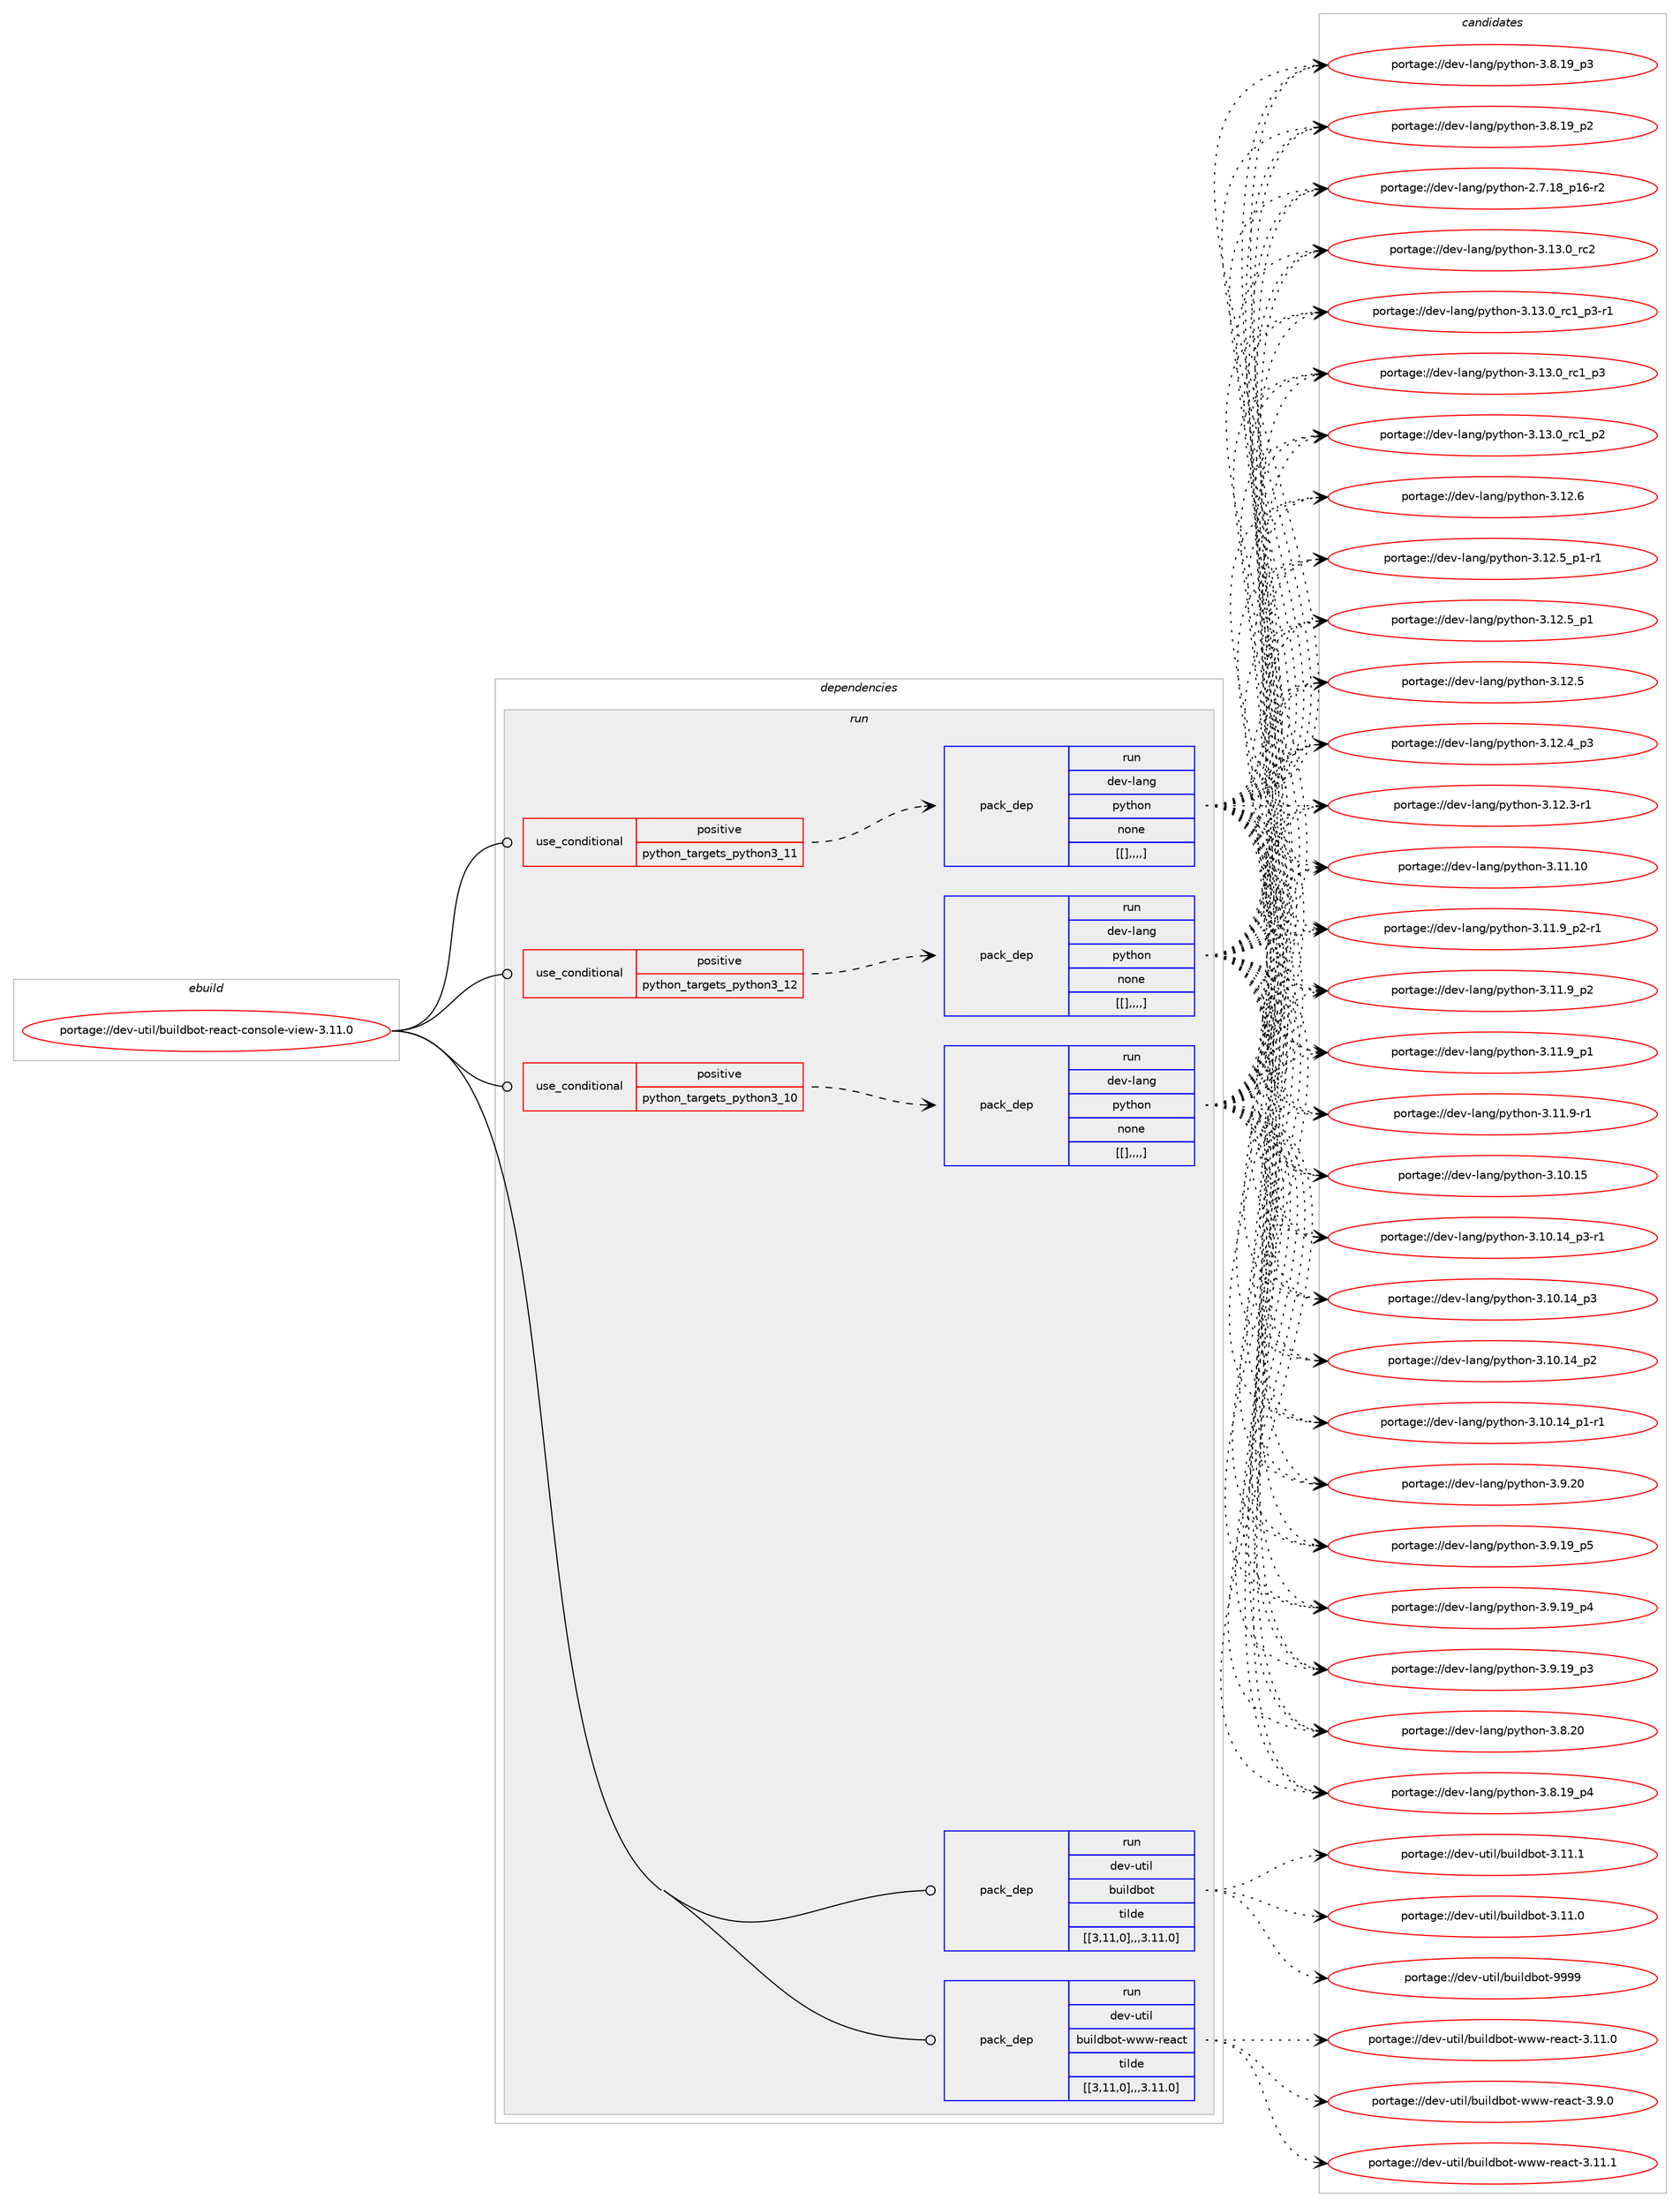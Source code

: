 digraph prolog {

# *************
# Graph options
# *************

newrank=true;
concentrate=true;
compound=true;
graph [rankdir=LR,fontname=Helvetica,fontsize=10,ranksep=1.5];#, ranksep=2.5, nodesep=0.2];
edge  [arrowhead=vee];
node  [fontname=Helvetica,fontsize=10];

# **********
# The ebuild
# **********

subgraph cluster_leftcol {
color=gray;
label=<<i>ebuild</i>>;
id [label="portage://dev-util/buildbot-react-console-view-3.11.0", color=red, width=4, href="../dev-util/buildbot-react-console-view-3.11.0.svg"];
}

# ****************
# The dependencies
# ****************

subgraph cluster_midcol {
color=gray;
label=<<i>dependencies</i>>;
subgraph cluster_compile {
fillcolor="#eeeeee";
style=filled;
label=<<i>compile</i>>;
}
subgraph cluster_compileandrun {
fillcolor="#eeeeee";
style=filled;
label=<<i>compile and run</i>>;
}
subgraph cluster_run {
fillcolor="#eeeeee";
style=filled;
label=<<i>run</i>>;
subgraph cond61128 {
dependency214889 [label=<<TABLE BORDER="0" CELLBORDER="1" CELLSPACING="0" CELLPADDING="4"><TR><TD ROWSPAN="3" CELLPADDING="10">use_conditional</TD></TR><TR><TD>positive</TD></TR><TR><TD>python_targets_python3_10</TD></TR></TABLE>>, shape=none, color=red];
subgraph pack152368 {
dependency214890 [label=<<TABLE BORDER="0" CELLBORDER="1" CELLSPACING="0" CELLPADDING="4" WIDTH="220"><TR><TD ROWSPAN="6" CELLPADDING="30">pack_dep</TD></TR><TR><TD WIDTH="110">run</TD></TR><TR><TD>dev-lang</TD></TR><TR><TD>python</TD></TR><TR><TD>none</TD></TR><TR><TD>[[],,,,]</TD></TR></TABLE>>, shape=none, color=blue];
}
dependency214889:e -> dependency214890:w [weight=20,style="dashed",arrowhead="vee"];
}
id:e -> dependency214889:w [weight=20,style="solid",arrowhead="odot"];
subgraph cond61129 {
dependency214891 [label=<<TABLE BORDER="0" CELLBORDER="1" CELLSPACING="0" CELLPADDING="4"><TR><TD ROWSPAN="3" CELLPADDING="10">use_conditional</TD></TR><TR><TD>positive</TD></TR><TR><TD>python_targets_python3_11</TD></TR></TABLE>>, shape=none, color=red];
subgraph pack152369 {
dependency214892 [label=<<TABLE BORDER="0" CELLBORDER="1" CELLSPACING="0" CELLPADDING="4" WIDTH="220"><TR><TD ROWSPAN="6" CELLPADDING="30">pack_dep</TD></TR><TR><TD WIDTH="110">run</TD></TR><TR><TD>dev-lang</TD></TR><TR><TD>python</TD></TR><TR><TD>none</TD></TR><TR><TD>[[],,,,]</TD></TR></TABLE>>, shape=none, color=blue];
}
dependency214891:e -> dependency214892:w [weight=20,style="dashed",arrowhead="vee"];
}
id:e -> dependency214891:w [weight=20,style="solid",arrowhead="odot"];
subgraph cond61130 {
dependency214893 [label=<<TABLE BORDER="0" CELLBORDER="1" CELLSPACING="0" CELLPADDING="4"><TR><TD ROWSPAN="3" CELLPADDING="10">use_conditional</TD></TR><TR><TD>positive</TD></TR><TR><TD>python_targets_python3_12</TD></TR></TABLE>>, shape=none, color=red];
subgraph pack152370 {
dependency214894 [label=<<TABLE BORDER="0" CELLBORDER="1" CELLSPACING="0" CELLPADDING="4" WIDTH="220"><TR><TD ROWSPAN="6" CELLPADDING="30">pack_dep</TD></TR><TR><TD WIDTH="110">run</TD></TR><TR><TD>dev-lang</TD></TR><TR><TD>python</TD></TR><TR><TD>none</TD></TR><TR><TD>[[],,,,]</TD></TR></TABLE>>, shape=none, color=blue];
}
dependency214893:e -> dependency214894:w [weight=20,style="dashed",arrowhead="vee"];
}
id:e -> dependency214893:w [weight=20,style="solid",arrowhead="odot"];
subgraph pack152371 {
dependency214895 [label=<<TABLE BORDER="0" CELLBORDER="1" CELLSPACING="0" CELLPADDING="4" WIDTH="220"><TR><TD ROWSPAN="6" CELLPADDING="30">pack_dep</TD></TR><TR><TD WIDTH="110">run</TD></TR><TR><TD>dev-util</TD></TR><TR><TD>buildbot</TD></TR><TR><TD>tilde</TD></TR><TR><TD>[[3,11,0],,,3.11.0]</TD></TR></TABLE>>, shape=none, color=blue];
}
id:e -> dependency214895:w [weight=20,style="solid",arrowhead="odot"];
subgraph pack152372 {
dependency214896 [label=<<TABLE BORDER="0" CELLBORDER="1" CELLSPACING="0" CELLPADDING="4" WIDTH="220"><TR><TD ROWSPAN="6" CELLPADDING="30">pack_dep</TD></TR><TR><TD WIDTH="110">run</TD></TR><TR><TD>dev-util</TD></TR><TR><TD>buildbot-www-react</TD></TR><TR><TD>tilde</TD></TR><TR><TD>[[3,11,0],,,3.11.0]</TD></TR></TABLE>>, shape=none, color=blue];
}
id:e -> dependency214896:w [weight=20,style="solid",arrowhead="odot"];
}
}

# **************
# The candidates
# **************

subgraph cluster_choices {
rank=same;
color=gray;
label=<<i>candidates</i>>;

subgraph choice152368 {
color=black;
nodesep=1;
choice10010111845108971101034711212111610411111045514649514648951149950 [label="portage://dev-lang/python-3.13.0_rc2", color=red, width=4,href="../dev-lang/python-3.13.0_rc2.svg"];
choice1001011184510897110103471121211161041111104551464951464895114994995112514511449 [label="portage://dev-lang/python-3.13.0_rc1_p3-r1", color=red, width=4,href="../dev-lang/python-3.13.0_rc1_p3-r1.svg"];
choice100101118451089711010347112121116104111110455146495146489511499499511251 [label="portage://dev-lang/python-3.13.0_rc1_p3", color=red, width=4,href="../dev-lang/python-3.13.0_rc1_p3.svg"];
choice100101118451089711010347112121116104111110455146495146489511499499511250 [label="portage://dev-lang/python-3.13.0_rc1_p2", color=red, width=4,href="../dev-lang/python-3.13.0_rc1_p2.svg"];
choice10010111845108971101034711212111610411111045514649504654 [label="portage://dev-lang/python-3.12.6", color=red, width=4,href="../dev-lang/python-3.12.6.svg"];
choice1001011184510897110103471121211161041111104551464950465395112494511449 [label="portage://dev-lang/python-3.12.5_p1-r1", color=red, width=4,href="../dev-lang/python-3.12.5_p1-r1.svg"];
choice100101118451089711010347112121116104111110455146495046539511249 [label="portage://dev-lang/python-3.12.5_p1", color=red, width=4,href="../dev-lang/python-3.12.5_p1.svg"];
choice10010111845108971101034711212111610411111045514649504653 [label="portage://dev-lang/python-3.12.5", color=red, width=4,href="../dev-lang/python-3.12.5.svg"];
choice100101118451089711010347112121116104111110455146495046529511251 [label="portage://dev-lang/python-3.12.4_p3", color=red, width=4,href="../dev-lang/python-3.12.4_p3.svg"];
choice100101118451089711010347112121116104111110455146495046514511449 [label="portage://dev-lang/python-3.12.3-r1", color=red, width=4,href="../dev-lang/python-3.12.3-r1.svg"];
choice1001011184510897110103471121211161041111104551464949464948 [label="portage://dev-lang/python-3.11.10", color=red, width=4,href="../dev-lang/python-3.11.10.svg"];
choice1001011184510897110103471121211161041111104551464949465795112504511449 [label="portage://dev-lang/python-3.11.9_p2-r1", color=red, width=4,href="../dev-lang/python-3.11.9_p2-r1.svg"];
choice100101118451089711010347112121116104111110455146494946579511250 [label="portage://dev-lang/python-3.11.9_p2", color=red, width=4,href="../dev-lang/python-3.11.9_p2.svg"];
choice100101118451089711010347112121116104111110455146494946579511249 [label="portage://dev-lang/python-3.11.9_p1", color=red, width=4,href="../dev-lang/python-3.11.9_p1.svg"];
choice100101118451089711010347112121116104111110455146494946574511449 [label="portage://dev-lang/python-3.11.9-r1", color=red, width=4,href="../dev-lang/python-3.11.9-r1.svg"];
choice1001011184510897110103471121211161041111104551464948464953 [label="portage://dev-lang/python-3.10.15", color=red, width=4,href="../dev-lang/python-3.10.15.svg"];
choice100101118451089711010347112121116104111110455146494846495295112514511449 [label="portage://dev-lang/python-3.10.14_p3-r1", color=red, width=4,href="../dev-lang/python-3.10.14_p3-r1.svg"];
choice10010111845108971101034711212111610411111045514649484649529511251 [label="portage://dev-lang/python-3.10.14_p3", color=red, width=4,href="../dev-lang/python-3.10.14_p3.svg"];
choice10010111845108971101034711212111610411111045514649484649529511250 [label="portage://dev-lang/python-3.10.14_p2", color=red, width=4,href="../dev-lang/python-3.10.14_p2.svg"];
choice100101118451089711010347112121116104111110455146494846495295112494511449 [label="portage://dev-lang/python-3.10.14_p1-r1", color=red, width=4,href="../dev-lang/python-3.10.14_p1-r1.svg"];
choice10010111845108971101034711212111610411111045514657465048 [label="portage://dev-lang/python-3.9.20", color=red, width=4,href="../dev-lang/python-3.9.20.svg"];
choice100101118451089711010347112121116104111110455146574649579511253 [label="portage://dev-lang/python-3.9.19_p5", color=red, width=4,href="../dev-lang/python-3.9.19_p5.svg"];
choice100101118451089711010347112121116104111110455146574649579511252 [label="portage://dev-lang/python-3.9.19_p4", color=red, width=4,href="../dev-lang/python-3.9.19_p4.svg"];
choice100101118451089711010347112121116104111110455146574649579511251 [label="portage://dev-lang/python-3.9.19_p3", color=red, width=4,href="../dev-lang/python-3.9.19_p3.svg"];
choice10010111845108971101034711212111610411111045514656465048 [label="portage://dev-lang/python-3.8.20", color=red, width=4,href="../dev-lang/python-3.8.20.svg"];
choice100101118451089711010347112121116104111110455146564649579511252 [label="portage://dev-lang/python-3.8.19_p4", color=red, width=4,href="../dev-lang/python-3.8.19_p4.svg"];
choice100101118451089711010347112121116104111110455146564649579511251 [label="portage://dev-lang/python-3.8.19_p3", color=red, width=4,href="../dev-lang/python-3.8.19_p3.svg"];
choice100101118451089711010347112121116104111110455146564649579511250 [label="portage://dev-lang/python-3.8.19_p2", color=red, width=4,href="../dev-lang/python-3.8.19_p2.svg"];
choice100101118451089711010347112121116104111110455046554649569511249544511450 [label="portage://dev-lang/python-2.7.18_p16-r2", color=red, width=4,href="../dev-lang/python-2.7.18_p16-r2.svg"];
dependency214890:e -> choice10010111845108971101034711212111610411111045514649514648951149950:w [style=dotted,weight="100"];
dependency214890:e -> choice1001011184510897110103471121211161041111104551464951464895114994995112514511449:w [style=dotted,weight="100"];
dependency214890:e -> choice100101118451089711010347112121116104111110455146495146489511499499511251:w [style=dotted,weight="100"];
dependency214890:e -> choice100101118451089711010347112121116104111110455146495146489511499499511250:w [style=dotted,weight="100"];
dependency214890:e -> choice10010111845108971101034711212111610411111045514649504654:w [style=dotted,weight="100"];
dependency214890:e -> choice1001011184510897110103471121211161041111104551464950465395112494511449:w [style=dotted,weight="100"];
dependency214890:e -> choice100101118451089711010347112121116104111110455146495046539511249:w [style=dotted,weight="100"];
dependency214890:e -> choice10010111845108971101034711212111610411111045514649504653:w [style=dotted,weight="100"];
dependency214890:e -> choice100101118451089711010347112121116104111110455146495046529511251:w [style=dotted,weight="100"];
dependency214890:e -> choice100101118451089711010347112121116104111110455146495046514511449:w [style=dotted,weight="100"];
dependency214890:e -> choice1001011184510897110103471121211161041111104551464949464948:w [style=dotted,weight="100"];
dependency214890:e -> choice1001011184510897110103471121211161041111104551464949465795112504511449:w [style=dotted,weight="100"];
dependency214890:e -> choice100101118451089711010347112121116104111110455146494946579511250:w [style=dotted,weight="100"];
dependency214890:e -> choice100101118451089711010347112121116104111110455146494946579511249:w [style=dotted,weight="100"];
dependency214890:e -> choice100101118451089711010347112121116104111110455146494946574511449:w [style=dotted,weight="100"];
dependency214890:e -> choice1001011184510897110103471121211161041111104551464948464953:w [style=dotted,weight="100"];
dependency214890:e -> choice100101118451089711010347112121116104111110455146494846495295112514511449:w [style=dotted,weight="100"];
dependency214890:e -> choice10010111845108971101034711212111610411111045514649484649529511251:w [style=dotted,weight="100"];
dependency214890:e -> choice10010111845108971101034711212111610411111045514649484649529511250:w [style=dotted,weight="100"];
dependency214890:e -> choice100101118451089711010347112121116104111110455146494846495295112494511449:w [style=dotted,weight="100"];
dependency214890:e -> choice10010111845108971101034711212111610411111045514657465048:w [style=dotted,weight="100"];
dependency214890:e -> choice100101118451089711010347112121116104111110455146574649579511253:w [style=dotted,weight="100"];
dependency214890:e -> choice100101118451089711010347112121116104111110455146574649579511252:w [style=dotted,weight="100"];
dependency214890:e -> choice100101118451089711010347112121116104111110455146574649579511251:w [style=dotted,weight="100"];
dependency214890:e -> choice10010111845108971101034711212111610411111045514656465048:w [style=dotted,weight="100"];
dependency214890:e -> choice100101118451089711010347112121116104111110455146564649579511252:w [style=dotted,weight="100"];
dependency214890:e -> choice100101118451089711010347112121116104111110455146564649579511251:w [style=dotted,weight="100"];
dependency214890:e -> choice100101118451089711010347112121116104111110455146564649579511250:w [style=dotted,weight="100"];
dependency214890:e -> choice100101118451089711010347112121116104111110455046554649569511249544511450:w [style=dotted,weight="100"];
}
subgraph choice152369 {
color=black;
nodesep=1;
choice10010111845108971101034711212111610411111045514649514648951149950 [label="portage://dev-lang/python-3.13.0_rc2", color=red, width=4,href="../dev-lang/python-3.13.0_rc2.svg"];
choice1001011184510897110103471121211161041111104551464951464895114994995112514511449 [label="portage://dev-lang/python-3.13.0_rc1_p3-r1", color=red, width=4,href="../dev-lang/python-3.13.0_rc1_p3-r1.svg"];
choice100101118451089711010347112121116104111110455146495146489511499499511251 [label="portage://dev-lang/python-3.13.0_rc1_p3", color=red, width=4,href="../dev-lang/python-3.13.0_rc1_p3.svg"];
choice100101118451089711010347112121116104111110455146495146489511499499511250 [label="portage://dev-lang/python-3.13.0_rc1_p2", color=red, width=4,href="../dev-lang/python-3.13.0_rc1_p2.svg"];
choice10010111845108971101034711212111610411111045514649504654 [label="portage://dev-lang/python-3.12.6", color=red, width=4,href="../dev-lang/python-3.12.6.svg"];
choice1001011184510897110103471121211161041111104551464950465395112494511449 [label="portage://dev-lang/python-3.12.5_p1-r1", color=red, width=4,href="../dev-lang/python-3.12.5_p1-r1.svg"];
choice100101118451089711010347112121116104111110455146495046539511249 [label="portage://dev-lang/python-3.12.5_p1", color=red, width=4,href="../dev-lang/python-3.12.5_p1.svg"];
choice10010111845108971101034711212111610411111045514649504653 [label="portage://dev-lang/python-3.12.5", color=red, width=4,href="../dev-lang/python-3.12.5.svg"];
choice100101118451089711010347112121116104111110455146495046529511251 [label="portage://dev-lang/python-3.12.4_p3", color=red, width=4,href="../dev-lang/python-3.12.4_p3.svg"];
choice100101118451089711010347112121116104111110455146495046514511449 [label="portage://dev-lang/python-3.12.3-r1", color=red, width=4,href="../dev-lang/python-3.12.3-r1.svg"];
choice1001011184510897110103471121211161041111104551464949464948 [label="portage://dev-lang/python-3.11.10", color=red, width=4,href="../dev-lang/python-3.11.10.svg"];
choice1001011184510897110103471121211161041111104551464949465795112504511449 [label="portage://dev-lang/python-3.11.9_p2-r1", color=red, width=4,href="../dev-lang/python-3.11.9_p2-r1.svg"];
choice100101118451089711010347112121116104111110455146494946579511250 [label="portage://dev-lang/python-3.11.9_p2", color=red, width=4,href="../dev-lang/python-3.11.9_p2.svg"];
choice100101118451089711010347112121116104111110455146494946579511249 [label="portage://dev-lang/python-3.11.9_p1", color=red, width=4,href="../dev-lang/python-3.11.9_p1.svg"];
choice100101118451089711010347112121116104111110455146494946574511449 [label="portage://dev-lang/python-3.11.9-r1", color=red, width=4,href="../dev-lang/python-3.11.9-r1.svg"];
choice1001011184510897110103471121211161041111104551464948464953 [label="portage://dev-lang/python-3.10.15", color=red, width=4,href="../dev-lang/python-3.10.15.svg"];
choice100101118451089711010347112121116104111110455146494846495295112514511449 [label="portage://dev-lang/python-3.10.14_p3-r1", color=red, width=4,href="../dev-lang/python-3.10.14_p3-r1.svg"];
choice10010111845108971101034711212111610411111045514649484649529511251 [label="portage://dev-lang/python-3.10.14_p3", color=red, width=4,href="../dev-lang/python-3.10.14_p3.svg"];
choice10010111845108971101034711212111610411111045514649484649529511250 [label="portage://dev-lang/python-3.10.14_p2", color=red, width=4,href="../dev-lang/python-3.10.14_p2.svg"];
choice100101118451089711010347112121116104111110455146494846495295112494511449 [label="portage://dev-lang/python-3.10.14_p1-r1", color=red, width=4,href="../dev-lang/python-3.10.14_p1-r1.svg"];
choice10010111845108971101034711212111610411111045514657465048 [label="portage://dev-lang/python-3.9.20", color=red, width=4,href="../dev-lang/python-3.9.20.svg"];
choice100101118451089711010347112121116104111110455146574649579511253 [label="portage://dev-lang/python-3.9.19_p5", color=red, width=4,href="../dev-lang/python-3.9.19_p5.svg"];
choice100101118451089711010347112121116104111110455146574649579511252 [label="portage://dev-lang/python-3.9.19_p4", color=red, width=4,href="../dev-lang/python-3.9.19_p4.svg"];
choice100101118451089711010347112121116104111110455146574649579511251 [label="portage://dev-lang/python-3.9.19_p3", color=red, width=4,href="../dev-lang/python-3.9.19_p3.svg"];
choice10010111845108971101034711212111610411111045514656465048 [label="portage://dev-lang/python-3.8.20", color=red, width=4,href="../dev-lang/python-3.8.20.svg"];
choice100101118451089711010347112121116104111110455146564649579511252 [label="portage://dev-lang/python-3.8.19_p4", color=red, width=4,href="../dev-lang/python-3.8.19_p4.svg"];
choice100101118451089711010347112121116104111110455146564649579511251 [label="portage://dev-lang/python-3.8.19_p3", color=red, width=4,href="../dev-lang/python-3.8.19_p3.svg"];
choice100101118451089711010347112121116104111110455146564649579511250 [label="portage://dev-lang/python-3.8.19_p2", color=red, width=4,href="../dev-lang/python-3.8.19_p2.svg"];
choice100101118451089711010347112121116104111110455046554649569511249544511450 [label="portage://dev-lang/python-2.7.18_p16-r2", color=red, width=4,href="../dev-lang/python-2.7.18_p16-r2.svg"];
dependency214892:e -> choice10010111845108971101034711212111610411111045514649514648951149950:w [style=dotted,weight="100"];
dependency214892:e -> choice1001011184510897110103471121211161041111104551464951464895114994995112514511449:w [style=dotted,weight="100"];
dependency214892:e -> choice100101118451089711010347112121116104111110455146495146489511499499511251:w [style=dotted,weight="100"];
dependency214892:e -> choice100101118451089711010347112121116104111110455146495146489511499499511250:w [style=dotted,weight="100"];
dependency214892:e -> choice10010111845108971101034711212111610411111045514649504654:w [style=dotted,weight="100"];
dependency214892:e -> choice1001011184510897110103471121211161041111104551464950465395112494511449:w [style=dotted,weight="100"];
dependency214892:e -> choice100101118451089711010347112121116104111110455146495046539511249:w [style=dotted,weight="100"];
dependency214892:e -> choice10010111845108971101034711212111610411111045514649504653:w [style=dotted,weight="100"];
dependency214892:e -> choice100101118451089711010347112121116104111110455146495046529511251:w [style=dotted,weight="100"];
dependency214892:e -> choice100101118451089711010347112121116104111110455146495046514511449:w [style=dotted,weight="100"];
dependency214892:e -> choice1001011184510897110103471121211161041111104551464949464948:w [style=dotted,weight="100"];
dependency214892:e -> choice1001011184510897110103471121211161041111104551464949465795112504511449:w [style=dotted,weight="100"];
dependency214892:e -> choice100101118451089711010347112121116104111110455146494946579511250:w [style=dotted,weight="100"];
dependency214892:e -> choice100101118451089711010347112121116104111110455146494946579511249:w [style=dotted,weight="100"];
dependency214892:e -> choice100101118451089711010347112121116104111110455146494946574511449:w [style=dotted,weight="100"];
dependency214892:e -> choice1001011184510897110103471121211161041111104551464948464953:w [style=dotted,weight="100"];
dependency214892:e -> choice100101118451089711010347112121116104111110455146494846495295112514511449:w [style=dotted,weight="100"];
dependency214892:e -> choice10010111845108971101034711212111610411111045514649484649529511251:w [style=dotted,weight="100"];
dependency214892:e -> choice10010111845108971101034711212111610411111045514649484649529511250:w [style=dotted,weight="100"];
dependency214892:e -> choice100101118451089711010347112121116104111110455146494846495295112494511449:w [style=dotted,weight="100"];
dependency214892:e -> choice10010111845108971101034711212111610411111045514657465048:w [style=dotted,weight="100"];
dependency214892:e -> choice100101118451089711010347112121116104111110455146574649579511253:w [style=dotted,weight="100"];
dependency214892:e -> choice100101118451089711010347112121116104111110455146574649579511252:w [style=dotted,weight="100"];
dependency214892:e -> choice100101118451089711010347112121116104111110455146574649579511251:w [style=dotted,weight="100"];
dependency214892:e -> choice10010111845108971101034711212111610411111045514656465048:w [style=dotted,weight="100"];
dependency214892:e -> choice100101118451089711010347112121116104111110455146564649579511252:w [style=dotted,weight="100"];
dependency214892:e -> choice100101118451089711010347112121116104111110455146564649579511251:w [style=dotted,weight="100"];
dependency214892:e -> choice100101118451089711010347112121116104111110455146564649579511250:w [style=dotted,weight="100"];
dependency214892:e -> choice100101118451089711010347112121116104111110455046554649569511249544511450:w [style=dotted,weight="100"];
}
subgraph choice152370 {
color=black;
nodesep=1;
choice10010111845108971101034711212111610411111045514649514648951149950 [label="portage://dev-lang/python-3.13.0_rc2", color=red, width=4,href="../dev-lang/python-3.13.0_rc2.svg"];
choice1001011184510897110103471121211161041111104551464951464895114994995112514511449 [label="portage://dev-lang/python-3.13.0_rc1_p3-r1", color=red, width=4,href="../dev-lang/python-3.13.0_rc1_p3-r1.svg"];
choice100101118451089711010347112121116104111110455146495146489511499499511251 [label="portage://dev-lang/python-3.13.0_rc1_p3", color=red, width=4,href="../dev-lang/python-3.13.0_rc1_p3.svg"];
choice100101118451089711010347112121116104111110455146495146489511499499511250 [label="portage://dev-lang/python-3.13.0_rc1_p2", color=red, width=4,href="../dev-lang/python-3.13.0_rc1_p2.svg"];
choice10010111845108971101034711212111610411111045514649504654 [label="portage://dev-lang/python-3.12.6", color=red, width=4,href="../dev-lang/python-3.12.6.svg"];
choice1001011184510897110103471121211161041111104551464950465395112494511449 [label="portage://dev-lang/python-3.12.5_p1-r1", color=red, width=4,href="../dev-lang/python-3.12.5_p1-r1.svg"];
choice100101118451089711010347112121116104111110455146495046539511249 [label="portage://dev-lang/python-3.12.5_p1", color=red, width=4,href="../dev-lang/python-3.12.5_p1.svg"];
choice10010111845108971101034711212111610411111045514649504653 [label="portage://dev-lang/python-3.12.5", color=red, width=4,href="../dev-lang/python-3.12.5.svg"];
choice100101118451089711010347112121116104111110455146495046529511251 [label="portage://dev-lang/python-3.12.4_p3", color=red, width=4,href="../dev-lang/python-3.12.4_p3.svg"];
choice100101118451089711010347112121116104111110455146495046514511449 [label="portage://dev-lang/python-3.12.3-r1", color=red, width=4,href="../dev-lang/python-3.12.3-r1.svg"];
choice1001011184510897110103471121211161041111104551464949464948 [label="portage://dev-lang/python-3.11.10", color=red, width=4,href="../dev-lang/python-3.11.10.svg"];
choice1001011184510897110103471121211161041111104551464949465795112504511449 [label="portage://dev-lang/python-3.11.9_p2-r1", color=red, width=4,href="../dev-lang/python-3.11.9_p2-r1.svg"];
choice100101118451089711010347112121116104111110455146494946579511250 [label="portage://dev-lang/python-3.11.9_p2", color=red, width=4,href="../dev-lang/python-3.11.9_p2.svg"];
choice100101118451089711010347112121116104111110455146494946579511249 [label="portage://dev-lang/python-3.11.9_p1", color=red, width=4,href="../dev-lang/python-3.11.9_p1.svg"];
choice100101118451089711010347112121116104111110455146494946574511449 [label="portage://dev-lang/python-3.11.9-r1", color=red, width=4,href="../dev-lang/python-3.11.9-r1.svg"];
choice1001011184510897110103471121211161041111104551464948464953 [label="portage://dev-lang/python-3.10.15", color=red, width=4,href="../dev-lang/python-3.10.15.svg"];
choice100101118451089711010347112121116104111110455146494846495295112514511449 [label="portage://dev-lang/python-3.10.14_p3-r1", color=red, width=4,href="../dev-lang/python-3.10.14_p3-r1.svg"];
choice10010111845108971101034711212111610411111045514649484649529511251 [label="portage://dev-lang/python-3.10.14_p3", color=red, width=4,href="../dev-lang/python-3.10.14_p3.svg"];
choice10010111845108971101034711212111610411111045514649484649529511250 [label="portage://dev-lang/python-3.10.14_p2", color=red, width=4,href="../dev-lang/python-3.10.14_p2.svg"];
choice100101118451089711010347112121116104111110455146494846495295112494511449 [label="portage://dev-lang/python-3.10.14_p1-r1", color=red, width=4,href="../dev-lang/python-3.10.14_p1-r1.svg"];
choice10010111845108971101034711212111610411111045514657465048 [label="portage://dev-lang/python-3.9.20", color=red, width=4,href="../dev-lang/python-3.9.20.svg"];
choice100101118451089711010347112121116104111110455146574649579511253 [label="portage://dev-lang/python-3.9.19_p5", color=red, width=4,href="../dev-lang/python-3.9.19_p5.svg"];
choice100101118451089711010347112121116104111110455146574649579511252 [label="portage://dev-lang/python-3.9.19_p4", color=red, width=4,href="../dev-lang/python-3.9.19_p4.svg"];
choice100101118451089711010347112121116104111110455146574649579511251 [label="portage://dev-lang/python-3.9.19_p3", color=red, width=4,href="../dev-lang/python-3.9.19_p3.svg"];
choice10010111845108971101034711212111610411111045514656465048 [label="portage://dev-lang/python-3.8.20", color=red, width=4,href="../dev-lang/python-3.8.20.svg"];
choice100101118451089711010347112121116104111110455146564649579511252 [label="portage://dev-lang/python-3.8.19_p4", color=red, width=4,href="../dev-lang/python-3.8.19_p4.svg"];
choice100101118451089711010347112121116104111110455146564649579511251 [label="portage://dev-lang/python-3.8.19_p3", color=red, width=4,href="../dev-lang/python-3.8.19_p3.svg"];
choice100101118451089711010347112121116104111110455146564649579511250 [label="portage://dev-lang/python-3.8.19_p2", color=red, width=4,href="../dev-lang/python-3.8.19_p2.svg"];
choice100101118451089711010347112121116104111110455046554649569511249544511450 [label="portage://dev-lang/python-2.7.18_p16-r2", color=red, width=4,href="../dev-lang/python-2.7.18_p16-r2.svg"];
dependency214894:e -> choice10010111845108971101034711212111610411111045514649514648951149950:w [style=dotted,weight="100"];
dependency214894:e -> choice1001011184510897110103471121211161041111104551464951464895114994995112514511449:w [style=dotted,weight="100"];
dependency214894:e -> choice100101118451089711010347112121116104111110455146495146489511499499511251:w [style=dotted,weight="100"];
dependency214894:e -> choice100101118451089711010347112121116104111110455146495146489511499499511250:w [style=dotted,weight="100"];
dependency214894:e -> choice10010111845108971101034711212111610411111045514649504654:w [style=dotted,weight="100"];
dependency214894:e -> choice1001011184510897110103471121211161041111104551464950465395112494511449:w [style=dotted,weight="100"];
dependency214894:e -> choice100101118451089711010347112121116104111110455146495046539511249:w [style=dotted,weight="100"];
dependency214894:e -> choice10010111845108971101034711212111610411111045514649504653:w [style=dotted,weight="100"];
dependency214894:e -> choice100101118451089711010347112121116104111110455146495046529511251:w [style=dotted,weight="100"];
dependency214894:e -> choice100101118451089711010347112121116104111110455146495046514511449:w [style=dotted,weight="100"];
dependency214894:e -> choice1001011184510897110103471121211161041111104551464949464948:w [style=dotted,weight="100"];
dependency214894:e -> choice1001011184510897110103471121211161041111104551464949465795112504511449:w [style=dotted,weight="100"];
dependency214894:e -> choice100101118451089711010347112121116104111110455146494946579511250:w [style=dotted,weight="100"];
dependency214894:e -> choice100101118451089711010347112121116104111110455146494946579511249:w [style=dotted,weight="100"];
dependency214894:e -> choice100101118451089711010347112121116104111110455146494946574511449:w [style=dotted,weight="100"];
dependency214894:e -> choice1001011184510897110103471121211161041111104551464948464953:w [style=dotted,weight="100"];
dependency214894:e -> choice100101118451089711010347112121116104111110455146494846495295112514511449:w [style=dotted,weight="100"];
dependency214894:e -> choice10010111845108971101034711212111610411111045514649484649529511251:w [style=dotted,weight="100"];
dependency214894:e -> choice10010111845108971101034711212111610411111045514649484649529511250:w [style=dotted,weight="100"];
dependency214894:e -> choice100101118451089711010347112121116104111110455146494846495295112494511449:w [style=dotted,weight="100"];
dependency214894:e -> choice10010111845108971101034711212111610411111045514657465048:w [style=dotted,weight="100"];
dependency214894:e -> choice100101118451089711010347112121116104111110455146574649579511253:w [style=dotted,weight="100"];
dependency214894:e -> choice100101118451089711010347112121116104111110455146574649579511252:w [style=dotted,weight="100"];
dependency214894:e -> choice100101118451089711010347112121116104111110455146574649579511251:w [style=dotted,weight="100"];
dependency214894:e -> choice10010111845108971101034711212111610411111045514656465048:w [style=dotted,weight="100"];
dependency214894:e -> choice100101118451089711010347112121116104111110455146564649579511252:w [style=dotted,weight="100"];
dependency214894:e -> choice100101118451089711010347112121116104111110455146564649579511251:w [style=dotted,weight="100"];
dependency214894:e -> choice100101118451089711010347112121116104111110455146564649579511250:w [style=dotted,weight="100"];
dependency214894:e -> choice100101118451089711010347112121116104111110455046554649569511249544511450:w [style=dotted,weight="100"];
}
subgraph choice152371 {
color=black;
nodesep=1;
choice100101118451171161051084798117105108100981111164557575757 [label="portage://dev-util/buildbot-9999", color=red, width=4,href="../dev-util/buildbot-9999.svg"];
choice1001011184511711610510847981171051081009811111645514649494649 [label="portage://dev-util/buildbot-3.11.1", color=red, width=4,href="../dev-util/buildbot-3.11.1.svg"];
choice1001011184511711610510847981171051081009811111645514649494648 [label="portage://dev-util/buildbot-3.11.0", color=red, width=4,href="../dev-util/buildbot-3.11.0.svg"];
dependency214895:e -> choice100101118451171161051084798117105108100981111164557575757:w [style=dotted,weight="100"];
dependency214895:e -> choice1001011184511711610510847981171051081009811111645514649494649:w [style=dotted,weight="100"];
dependency214895:e -> choice1001011184511711610510847981171051081009811111645514649494648:w [style=dotted,weight="100"];
}
subgraph choice152372 {
color=black;
nodesep=1;
choice100101118451171161051084798117105108100981111164511911911945114101979911645514649494649 [label="portage://dev-util/buildbot-www-react-3.11.1", color=red, width=4,href="../dev-util/buildbot-www-react-3.11.1.svg"];
choice100101118451171161051084798117105108100981111164511911911945114101979911645514649494648 [label="portage://dev-util/buildbot-www-react-3.11.0", color=red, width=4,href="../dev-util/buildbot-www-react-3.11.0.svg"];
choice1001011184511711610510847981171051081009811111645119119119451141019799116455146574648 [label="portage://dev-util/buildbot-www-react-3.9.0", color=red, width=4,href="../dev-util/buildbot-www-react-3.9.0.svg"];
dependency214896:e -> choice100101118451171161051084798117105108100981111164511911911945114101979911645514649494649:w [style=dotted,weight="100"];
dependency214896:e -> choice100101118451171161051084798117105108100981111164511911911945114101979911645514649494648:w [style=dotted,weight="100"];
dependency214896:e -> choice1001011184511711610510847981171051081009811111645119119119451141019799116455146574648:w [style=dotted,weight="100"];
}
}

}
